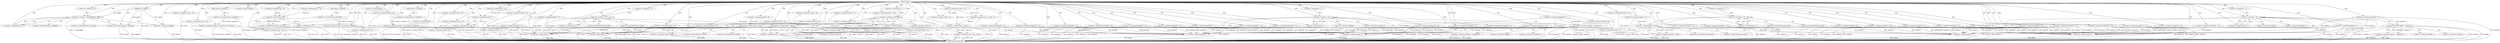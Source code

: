 digraph qof {  
"184467440738075614" [label = "(METHOD,qof)" ]
"184467440738076124" [label = "(METHOD_RETURN,void)" ]
"184467440738075615" [label = "(PARAM,char* thgfidp)" ]
"184467440738075618" [label = "(<operator>.assignment,qin = 44)" ]
"184467440738075625" [label = "(<operator>.assignment,jyzuv = 35)" ]
"184467440738075629" [label = "(<operator>.assignment,i=0)" ]
"184467440738075632" [label = "(<operator>.lessThan,i < sizeof(thgfidp))" ]
"184467440738075634" [label = "(<operator>.sizeOf,sizeof(thgfidp))" ]
"184467440738075636" [label = "(<operator>.postIncrement,i++)" ]
"184467440738075639" [label = "(<operator>.assignment,myiyyj[i] = thgfidp[i])" ]
"184467440738075647" [label = "(<operator>.assignment,ajfse = (int*)calloc(4, sizeof(int)))" ]
"184467440738075649" [label = "(<operator>.cast,(int*)calloc(4, sizeof(int)))" ]
"184467440738075651" [label = "(calloc,calloc(4, sizeof(int)))" ]
"184467440738075653" [label = "(<operator>.sizeOf,sizeof(int))" ]
"184467440738075655" [label = "(<operator>.assignment,sml[0] = 28)" ]
"184467440738075661" [label = "(<operator>.assignment,ajfse[0] = 12)" ]
"184467440738075667" [label = "(<operator>.assignment,sml[1] = 28)" ]
"184467440738075672" [label = "(<operator>.assignment,sml[2] = 58)" ]
"184467440738075677" [label = "(<operator>.assignment,ksse[0] = 31)" ]
"184467440738075682" [label = "(<operator>.assignment,ajfse[1] = 22)" ]
"184467440738075687" [label = "(<operator>.assignment,gxnfgyp = (int*)calloc(14, sizeof(int)))" ]
"184467440738075689" [label = "(<operator>.cast,(int*)calloc(14, sizeof(int)))" ]
"184467440738075691" [label = "(calloc,calloc(14, sizeof(int)))" ]
"184467440738075693" [label = "(<operator>.sizeOf,sizeof(int))" ]
"184467440738075696" [label = "(<operator>.assignment,pjx = 19)" ]
"184467440738075700" [label = "(<operator>.assignment,gxnfgyp[0] = 7)" ]
"184467440738075705" [label = "(<operator>.assignment,sml[3] = 3)" ]
"184467440738075710" [label = "(<operator>.assignment,memfof = jyzuv / pjx)" ]
"184467440738075712" [label = "(<operator>.division,jyzuv / pjx)" ]
"184467440738075716" [label = "(<operator>.assignment,gxnfgyp[1] = 15)" ]
"184467440738075721" [label = "(<operator>.assignment,jyzuv = pjx + 6)" ]
"184467440738075723" [label = "(<operator>.addition,pjx + 6)" ]
"184467440738075726" [label = "(<operator>.assignment,ksse[1] = 35)" ]
"184467440738075731" [label = "(<operator>.assignment,apzldjv = (int*)calloc(15, sizeof(int)))" ]
"184467440738075733" [label = "(<operator>.cast,(int*)calloc(15, sizeof(int)))" ]
"184467440738075735" [label = "(calloc,calloc(15, sizeof(int)))" ]
"184467440738075737" [label = "(<operator>.sizeOf,sizeof(int))" ]
"184467440738075739" [label = "(<operator>.assignment,sml[4] = 48)" ]
"184467440738075744" [label = "(<operator>.assignment,gxnfgyp[2] = 54)" ]
"184467440738075749" [label = "(<operator>.assignment,sml[5] = 60)" ]
"184467440738075754" [label = "(<operator>.assignment,gxnfgyp[3] = 7)" ]
"184467440738075759" [label = "(<operator>.assignment,apzldjv[0] = 32)" ]
"184467440738075764" [label = "(<operator>.assignment,ksse[2] = 97)" ]
"184467440738075769" [label = "(<operator>.assignment,gxnfgyp[4] = 32)" ]
"184467440738075774" [label = "(<operator>.assignment,apzldjv[1] = 63)" ]
"184467440738075779" [label = "(<operator>.assignment,ksse[3] = 17)" ]
"184467440738075784" [label = "(<operator>.assignment,apzldjv[2] = 6)" ]
"184467440738075789" [label = "(<operator>.assignment,sml[6] = 39)" ]
"184467440738075795" [label = "(<operator>.assignment,cuvpur = 23)" ]
"184467440738075798" [label = "(<operator>.assignment,ajfse[2] = 80)" ]
"184467440738075803" [label = "(<operator>.assignment,sml[7] = 39)" ]
"184467440738075808" [label = "(<operator>.assignment,sml[8] = 48)" ]
"184467440738075813" [label = "(<operator>.assignment,sml[9] = 40)" ]
"184467440738075818" [label = "(<operator>.assignment,sml[10] = 26)" ]
"184467440738075823" [label = "(<operator>.assignment,ksse[4] = 83)" ]
"184467440738075828" [label = "(<operator>.assignment,ksse[5] = 11)" ]
"184467440738075833" [label = "(<operator>.assignment,apzldjv[3] = 39)" ]
"184467440738075838" [label = "(<operator>.assignment,sml[11] = 86)" ]
"184467440738075843" [label = "(<operator>.assignment,gxnfgyp[5] = 64)" ]
"184467440738075848" [label = "(<operator>.assignment,gxnfgyp[6] = 59)" ]
"184467440738075853" [label = "(<operator>.assignment,apzldjv[4] = 24)" ]
"184467440738075858" [label = "(<operator>.assignment,ksse[6] = 34)" ]
"184467440738075863" [label = "(<operator>.assignment,ksse[7] = 100)" ]
"184467440738075870" [label = "(<operator>.assignment,i = 1)" ]
"184467440738075873" [label = "(<operator>.lessThan,i < 12)" ]
"184467440738075876" [label = "(<operator>.postIncrement,i++)" ]
"184467440738075880" [label = "(<operator>.lessThan,sml[0] < sml[i])" ]
"184467440738075888" [label = "(<operator>.assignment,sml[0] = sml[i])" ]
"184467440738075895" [label = "(<operator>.assignment,ajfse[3] = 41)" ]
"184467440738075900" [label = "(<operator>.assignment,apzldjv[5] = 35)" ]
"184467440738075905" [label = "(<operator>.assignment,gxnfgyp[7] = 70)" ]
"184467440738075911" [label = "(<operator>.assignment,ksse[8] = 85)" ]
"184467440738075916" [label = "(<operator>.assignment,ksse[9] = 67)" ]
"184467440738075923" [label = "(<operator>.assignment,i = 1)" ]
"184467440738075926" [label = "(<operator>.lessThan,i < 4)" ]
"184467440738075929" [label = "(<operator>.postIncrement,i++)" ]
"184467440738075933" [label = "(<operator>.lessThan,*ajfse < *(ajfse+i))" ]
"184467440738075937" [label = "(<operator>.addition,ajfse+i)" ]
"184467440738075941" [label = "(<operator>.assignment,*ajfse = *(ajfse+i))" ]
"184467440738075945" [label = "(<operator>.addition,ajfse+i)" ]
"184467440738075948" [label = "(<operator>.assignment,qin = qin * 2)" ]
"184467440738075950" [label = "(<operator>.multiplication,qin * 2)" ]
"184467440738075953" [label = "(<operator>.assignment,apzldjv[6] = 35)" ]
"184467440738075958" [label = "(<operator>.assignment,gxnfgyp[8] = 19)" ]
"184467440738075963" [label = "(<operator>.assignment,gxnfgyp[9] = 31)" ]
"184467440738075968" [label = "(<operator>.assignment,gxnfgyp[10] = 25)" ]
"184467440738075973" [label = "(<operator>.assignment,gxnfgyp[11] = 29)" ]
"184467440738075978" [label = "(<operator>.assignment,gxnfgyp[12] = 98)" ]
"184467440738075983" [label = "(<operator>.assignment,gxnfgyp[13] = 12)" ]
"184467440738075988" [label = "(<operator>.assignment,qin = cuvpur + 6)" ]
"184467440738075990" [label = "(<operator>.addition,cuvpur + 6)" ]
"184467440738075993" [label = "(<operator>.assignment,tvlsjz = qin - cuvpur)" ]
"184467440738075995" [label = "(<operator>.subtraction,qin - cuvpur)" ]
"184467440738076000" [label = "(<operator>.assignment,i = 1)" ]
"184467440738076003" [label = "(<operator>.lessThan,i < 14)" ]
"184467440738076006" [label = "(<operator>.postIncrement,i++)" ]
"184467440738076010" [label = "(<operator>.lessThan,*gxnfgyp < *(gxnfgyp+i))" ]
"184467440738076014" [label = "(<operator>.addition,gxnfgyp+i)" ]
"184467440738076018" [label = "(<operator>.assignment,*gxnfgyp = *(gxnfgyp+i))" ]
"184467440738076022" [label = "(<operator>.addition,gxnfgyp+i)" ]
"184467440738076025" [label = "(<operator>.assignment,apzldjv[7] = 86)" ]
"184467440738076030" [label = "(<operator>.assignment,ksse[10] = 14)" ]
"184467440738076035" [label = "(<operator>.assignment,apzldjv[8] = 8)" ]
"184467440738076040" [label = "(<operator>.assignment,apzldjv[9] = 65)" ]
"184467440738076045" [label = "(<operator>.assignment,apzldjv[10] = 89)" ]
"184467440738076052" [label = "(<operator>.assignment,i = 1)" ]
"184467440738076055" [label = "(<operator>.lessThan,i < 11)" ]
"184467440738076058" [label = "(<operator>.postIncrement,i++)" ]
"184467440738076062" [label = "(<operator>.lessThan,ksse[0] < ksse[i])" ]
"184467440738076070" [label = "(<operator>.assignment,ksse[0] = ksse[i])" ]
"184467440738076077" [label = "(<operator>.assignment,apzldjv[11] = 82)" ]
"184467440738076082" [label = "(<operator>.assignment,apzldjv[12] = 22)" ]
"184467440738076087" [label = "(<operator>.assignment,apzldjv[13] = 74)" ]
"184467440738076092" [label = "(<operator>.assignment,apzldjv[14] = 26)" ]
"184467440738076099" [label = "(<operator>.assignment,i = 1)" ]
"184467440738076102" [label = "(<operator>.lessThan,i < 15)" ]
"184467440738076105" [label = "(<operator>.postIncrement,i++)" ]
"184467440738076109" [label = "(<operator>.lessThan,*apzldjv < *(apzldjv+i))" ]
"184467440738076113" [label = "(<operator>.addition,apzldjv+i)" ]
"184467440738076117" [label = "(<operator>.assignment,*apzldjv = *(apzldjv+i))" ]
"184467440738076121" [label = "(<operator>.addition,apzldjv+i)" ]
"184467440738075640" [label = "(<operator>.indirectIndexAccess,myiyyj[i])" ]
"184467440738075643" [label = "(<operator>.indirectIndexAccess,thgfidp[i])" ]
"184467440738075881" [label = "(<operator>.indirectIndexAccess,sml[0])" ]
"184467440738075884" [label = "(<operator>.indirectIndexAccess,sml[i])" ]
"184467440738075889" [label = "(<operator>.indirectIndexAccess,sml[0])" ]
"184467440738075892" [label = "(<operator>.indirectIndexAccess,sml[i])" ]
"184467440738075934" [label = "(<operator>.indirection,*ajfse)" ]
"184467440738075936" [label = "(<operator>.indirection,*(ajfse+i))" ]
"184467440738075942" [label = "(<operator>.indirection,*ajfse)" ]
"184467440738075944" [label = "(<operator>.indirection,*(ajfse+i))" ]
"184467440738076011" [label = "(<operator>.indirection,*gxnfgyp)" ]
"184467440738076013" [label = "(<operator>.indirection,*(gxnfgyp+i))" ]
"184467440738076019" [label = "(<operator>.indirection,*gxnfgyp)" ]
"184467440738076021" [label = "(<operator>.indirection,*(gxnfgyp+i))" ]
"184467440738076063" [label = "(<operator>.indirectIndexAccess,ksse[0])" ]
"184467440738076066" [label = "(<operator>.indirectIndexAccess,ksse[i])" ]
"184467440738076071" [label = "(<operator>.indirectIndexAccess,ksse[0])" ]
"184467440738076074" [label = "(<operator>.indirectIndexAccess,ksse[i])" ]
"184467440738076110" [label = "(<operator>.indirection,*apzldjv)" ]
"184467440738076112" [label = "(<operator>.indirection,*(apzldjv+i))" ]
"184467440738076118" [label = "(<operator>.indirection,*apzldjv)" ]
"184467440738076120" [label = "(<operator>.indirection,*(apzldjv+i))" ]
  "184467440738076035" -> "184467440738076124"  [ label = "DDG: apzldjv[8]"] 
  "184467440738076030" -> "184467440738076124"  [ label = "DDG: ksse[10]"] 
  "184467440738076062" -> "184467440738076124"  [ label = "DDG: ksse[0]"] 
  "184467440738075726" -> "184467440738076124"  [ label = "DDG: ksse[1]"] 
  "184467440738076102" -> "184467440738076124"  [ label = "DDG: i"] 
  "184467440738076014" -> "184467440738076124"  [ label = "DDG: gxnfgyp"] 
  "184467440738075843" -> "184467440738076124"  [ label = "DDG: gxnfgyp[5]"] 
  "184467440738076077" -> "184467440738076124"  [ label = "DDG: apzldjv[11]"] 
  "184467440738075764" -> "184467440738076124"  [ label = "DDG: ksse[2]"] 
  "184467440738076025" -> "184467440738076124"  [ label = "DDG: apzldjv[7]"] 
  "184467440738075632" -> "184467440738076124"  [ label = "DDG: i < sizeof(thgfidp)"] 
  "184467440738075721" -> "184467440738076124"  [ label = "DDG: jyzuv"] 
  "184467440738075880" -> "184467440738076124"  [ label = "DDG: sml[0]"] 
  "184467440738075833" -> "184467440738076124"  [ label = "DDG: apzldjv[3]"] 
  "184467440738075838" -> "184467440738076124"  [ label = "DDG: sml[11]"] 
  "184467440738075933" -> "184467440738076124"  [ label = "DDG: *ajfse < *(ajfse+i)"] 
  "184467440738075873" -> "184467440738076124"  [ label = "DDG: i < 12"] 
  "184467440738075978" -> "184467440738076124"  [ label = "DDG: gxnfgyp[12]"] 
  "184467440738075687" -> "184467440738076124"  [ label = "DDG: (int*)calloc(14, sizeof(int))"] 
  "184467440738075661" -> "184467440738076124"  [ label = "DDG: ajfse[0]"] 
  "184467440738076010" -> "184467440738076124"  [ label = "DDG: *(gxnfgyp+i)"] 
  "184467440738075769" -> "184467440738076124"  [ label = "DDG: gxnfgyp[4]"] 
  "184467440738075973" -> "184467440738076124"  [ label = "DDG: gxnfgyp[11]"] 
  "184467440738075700" -> "184467440738076124"  [ label = "DDG: gxnfgyp[0]"] 
  "184467440738075639" -> "184467440738076124"  [ label = "DDG: myiyyj[i]"] 
  "184467440738075710" -> "184467440738076124"  [ label = "DDG: memfof"] 
  "184467440738076018" -> "184467440738076124"  [ label = "DDG: *gxnfgyp"] 
  "184467440738075945" -> "184467440738076124"  [ label = "DDG: ajfse"] 
  "184467440738075995" -> "184467440738076124"  [ label = "DDG: qin"] 
  "184467440738075895" -> "184467440738076124"  [ label = "DDG: ajfse[3]"] 
  "184467440738076092" -> "184467440738076124"  [ label = "DDG: apzldjv[14]"] 
  "184467440738075823" -> "184467440738076124"  [ label = "DDG: ksse[4]"] 
  "184467440738075853" -> "184467440738076124"  [ label = "DDG: apzldjv[4]"] 
  "184467440738075808" -> "184467440738076124"  [ label = "DDG: sml[8]"] 
  "184467440738075733" -> "184467440738076124"  [ label = "DDG: calloc(15, sizeof(int))"] 
  "184467440738076109" -> "184467440738076124"  [ label = "DDG: *(apzldjv+i)"] 
  "184467440738075667" -> "184467440738076124"  [ label = "DDG: sml[1]"] 
  "184467440738075995" -> "184467440738076124"  [ label = "DDG: cuvpur"] 
  "184467440738076102" -> "184467440738076124"  [ label = "DDG: i < 15"] 
  "184467440738075716" -> "184467440738076124"  [ label = "DDG: gxnfgyp[1]"] 
  "184467440738075905" -> "184467440738076124"  [ label = "DDG: gxnfgyp[7]"] 
  "184467440738076113" -> "184467440738076124"  [ label = "DDG: apzldjv"] 
  "184467440738076070" -> "184467440738076124"  [ label = "DDG: ksse[0]"] 
  "184467440738075900" -> "184467440738076124"  [ label = "DDG: apzldjv[5]"] 
  "184467440738075649" -> "184467440738076124"  [ label = "DDG: calloc(4, sizeof(int))"] 
  "184467440738076022" -> "184467440738076124"  [ label = "DDG: gxnfgyp"] 
  "184467440738075948" -> "184467440738076124"  [ label = "DDG: qin * 2"] 
  "184467440738075941" -> "184467440738076124"  [ label = "DDG: *ajfse"] 
  "184467440738075968" -> "184467440738076124"  [ label = "DDG: gxnfgyp[10]"] 
  "184467440738075731" -> "184467440738076124"  [ label = "DDG: apzldjv"] 
  "184467440738075933" -> "184467440738076124"  [ label = "DDG: *(ajfse+i)"] 
  "184467440738075647" -> "184467440738076124"  [ label = "DDG: (int*)calloc(4, sizeof(int))"] 
  "184467440738075672" -> "184467440738076124"  [ label = "DDG: sml[2]"] 
  "184467440738075858" -> "184467440738076124"  [ label = "DDG: ksse[6]"] 
  "184467440738075848" -> "184467440738076124"  [ label = "DDG: gxnfgyp[6]"] 
  "184467440738076010" -> "184467440738076124"  [ label = "DDG: *gxnfgyp < *(gxnfgyp+i)"] 
  "184467440738076018" -> "184467440738076124"  [ label = "DDG: *(gxnfgyp+i)"] 
  "184467440738076062" -> "184467440738076124"  [ label = "DDG: ksse[0] < ksse[i]"] 
  "184467440738075953" -> "184467440738076124"  [ label = "DDG: apzldjv[6]"] 
  "184467440738076003" -> "184467440738076124"  [ label = "DDG: i < 14"] 
  "184467440738075705" -> "184467440738076124"  [ label = "DDG: sml[3]"] 
  "184467440738076055" -> "184467440738076124"  [ label = "DDG: i < 11"] 
  "184467440738076045" -> "184467440738076124"  [ label = "DDG: apzldjv[10]"] 
  "184467440738075941" -> "184467440738076124"  [ label = "DDG: *(ajfse+i)"] 
  "184467440738075926" -> "184467440738076124"  [ label = "DDG: i < 4"] 
  "184467440738075721" -> "184467440738076124"  [ label = "DDG: pjx + 6"] 
  "184467440738076121" -> "184467440738076124"  [ label = "DDG: apzldjv"] 
  "184467440738075937" -> "184467440738076124"  [ label = "DDG: ajfse"] 
  "184467440738075647" -> "184467440738076124"  [ label = "DDG: ajfse"] 
  "184467440738075963" -> "184467440738076124"  [ label = "DDG: gxnfgyp[9]"] 
  "184467440738075739" -> "184467440738076124"  [ label = "DDG: sml[4]"] 
  "184467440738075759" -> "184467440738076124"  [ label = "DDG: apzldjv[0]"] 
  "184467440738075744" -> "184467440738076124"  [ label = "DDG: gxnfgyp[2]"] 
  "184467440738075863" -> "184467440738076124"  [ label = "DDG: ksse[7]"] 
  "184467440738075813" -> "184467440738076124"  [ label = "DDG: sml[9]"] 
  "184467440738075916" -> "184467440738076124"  [ label = "DDG: ksse[9]"] 
  "184467440738076109" -> "184467440738076124"  [ label = "DDG: *apzldjv"] 
  "184467440738075933" -> "184467440738076124"  [ label = "DDG: *ajfse"] 
  "184467440738075655" -> "184467440738076124"  [ label = "DDG: sml[0]"] 
  "184467440738075710" -> "184467440738076124"  [ label = "DDG: jyzuv / pjx"] 
  "184467440738076040" -> "184467440738076124"  [ label = "DDG: apzldjv[9]"] 
  "184467440738076010" -> "184467440738076124"  [ label = "DDG: *gxnfgyp"] 
  "184467440738075639" -> "184467440738076124"  [ label = "DDG: thgfidp[i]"] 
  "184467440738075789" -> "184467440738076124"  [ label = "DDG: sml[6]"] 
  "184467440738075737" -> "184467440738076124"  [ label = "DDG: int"] 
  "184467440738075723" -> "184467440738076124"  [ label = "DDG: pjx"] 
  "184467440738075687" -> "184467440738076124"  [ label = "DDG: gxnfgyp"] 
  "184467440738075880" -> "184467440738076124"  [ label = "DDG: sml[i]"] 
  "184467440738075911" -> "184467440738076124"  [ label = "DDG: ksse[8]"] 
  "184467440738075988" -> "184467440738076124"  [ label = "DDG: cuvpur + 6"] 
  "184467440738075677" -> "184467440738076124"  [ label = "DDG: ksse[0]"] 
  "184467440738075682" -> "184467440738076124"  [ label = "DDG: ajfse[1]"] 
  "184467440738075731" -> "184467440738076124"  [ label = "DDG: (int*)calloc(15, sizeof(int))"] 
  "184467440738076087" -> "184467440738076124"  [ label = "DDG: apzldjv[13]"] 
  "184467440738076117" -> "184467440738076124"  [ label = "DDG: *(apzldjv+i)"] 
  "184467440738075689" -> "184467440738076124"  [ label = "DDG: calloc(14, sizeof(int))"] 
  "184467440738076062" -> "184467440738076124"  [ label = "DDG: ksse[i]"] 
  "184467440738075993" -> "184467440738076124"  [ label = "DDG: tvlsjz"] 
  "184467440738075754" -> "184467440738076124"  [ label = "DDG: gxnfgyp[3]"] 
  "184467440738075615" -> "184467440738076124"  [ label = "DDG: thgfidp"] 
  "184467440738075818" -> "184467440738076124"  [ label = "DDG: sml[10]"] 
  "184467440738075993" -> "184467440738076124"  [ label = "DDG: qin - cuvpur"] 
  "184467440738076109" -> "184467440738076124"  [ label = "DDG: *apzldjv < *(apzldjv+i)"] 
  "184467440738075749" -> "184467440738076124"  [ label = "DDG: sml[5]"] 
  "184467440738075634" -> "184467440738076124"  [ label = "DDG: thgfidp"] 
  "184467440738076117" -> "184467440738076124"  [ label = "DDG: *apzldjv"] 
  "184467440738075784" -> "184467440738076124"  [ label = "DDG: apzldjv[2]"] 
  "184467440738075880" -> "184467440738076124"  [ label = "DDG: sml[0] < sml[i]"] 
  "184467440738075779" -> "184467440738076124"  [ label = "DDG: ksse[3]"] 
  "184467440738075983" -> "184467440738076124"  [ label = "DDG: gxnfgyp[13]"] 
  "184467440738075828" -> "184467440738076124"  [ label = "DDG: ksse[5]"] 
  "184467440738076070" -> "184467440738076124"  [ label = "DDG: ksse[i]"] 
  "184467440738076082" -> "184467440738076124"  [ label = "DDG: apzldjv[12]"] 
  "184467440738075958" -> "184467440738076124"  [ label = "DDG: gxnfgyp[8]"] 
  "184467440738075803" -> "184467440738076124"  [ label = "DDG: sml[7]"] 
  "184467440738075888" -> "184467440738076124"  [ label = "DDG: sml[i]"] 
  "184467440738075798" -> "184467440738076124"  [ label = "DDG: ajfse[2]"] 
  "184467440738075888" -> "184467440738076124"  [ label = "DDG: sml[0]"] 
  "184467440738075774" -> "184467440738076124"  [ label = "DDG: apzldjv[1]"] 
  "184467440738075614" -> "184467440738075615"  [ label = "DDG: "] 
  "184467440738075614" -> "184467440738075618"  [ label = "DDG: "] 
  "184467440738075614" -> "184467440738075625"  [ label = "DDG: "] 
  "184467440738075614" -> "184467440738075629"  [ label = "DDG: "] 
  "184467440738075636" -> "184467440738075632"  [ label = "DDG: i"] 
  "184467440738075629" -> "184467440738075632"  [ label = "DDG: i"] 
  "184467440738075614" -> "184467440738075632"  [ label = "DDG: "] 
  "184467440738075615" -> "184467440738075632"  [ label = "DDG: thgfidp"] 
  "184467440738075615" -> "184467440738075634"  [ label = "DDG: thgfidp"] 
  "184467440738075614" -> "184467440738075634"  [ label = "DDG: "] 
  "184467440738075632" -> "184467440738075636"  [ label = "DDG: i"] 
  "184467440738075614" -> "184467440738075636"  [ label = "DDG: "] 
  "184467440738075615" -> "184467440738075639"  [ label = "DDG: thgfidp"] 
  "184467440738075614" -> "184467440738075639"  [ label = "DDG: "] 
  "184467440738075649" -> "184467440738075647"  [ label = "DDG: calloc(4, sizeof(int))"] 
  "184467440738075614" -> "184467440738075647"  [ label = "DDG: "] 
  "184467440738075651" -> "184467440738075649"  [ label = "DDG: 4"] 
  "184467440738075614" -> "184467440738075651"  [ label = "DDG: "] 
  "184467440738075614" -> "184467440738075653"  [ label = "DDG: "] 
  "184467440738075614" -> "184467440738075655"  [ label = "DDG: "] 
  "184467440738075614" -> "184467440738075661"  [ label = "DDG: "] 
  "184467440738075614" -> "184467440738075667"  [ label = "DDG: "] 
  "184467440738075614" -> "184467440738075672"  [ label = "DDG: "] 
  "184467440738075614" -> "184467440738075677"  [ label = "DDG: "] 
  "184467440738075614" -> "184467440738075682"  [ label = "DDG: "] 
  "184467440738075689" -> "184467440738075687"  [ label = "DDG: calloc(14, sizeof(int))"] 
  "184467440738075614" -> "184467440738075687"  [ label = "DDG: "] 
  "184467440738075691" -> "184467440738075689"  [ label = "DDG: 14"] 
  "184467440738075614" -> "184467440738075691"  [ label = "DDG: "] 
  "184467440738075614" -> "184467440738075693"  [ label = "DDG: "] 
  "184467440738075614" -> "184467440738075696"  [ label = "DDG: "] 
  "184467440738075614" -> "184467440738075700"  [ label = "DDG: "] 
  "184467440738075614" -> "184467440738075705"  [ label = "DDG: "] 
  "184467440738075712" -> "184467440738075710"  [ label = "DDG: jyzuv"] 
  "184467440738075712" -> "184467440738075710"  [ label = "DDG: pjx"] 
  "184467440738075614" -> "184467440738075710"  [ label = "DDG: "] 
  "184467440738075625" -> "184467440738075712"  [ label = "DDG: jyzuv"] 
  "184467440738075614" -> "184467440738075712"  [ label = "DDG: "] 
  "184467440738075696" -> "184467440738075712"  [ label = "DDG: pjx"] 
  "184467440738075614" -> "184467440738075716"  [ label = "DDG: "] 
  "184467440738075712" -> "184467440738075721"  [ label = "DDG: pjx"] 
  "184467440738075614" -> "184467440738075721"  [ label = "DDG: "] 
  "184467440738075712" -> "184467440738075723"  [ label = "DDG: pjx"] 
  "184467440738075614" -> "184467440738075723"  [ label = "DDG: "] 
  "184467440738075614" -> "184467440738075726"  [ label = "DDG: "] 
  "184467440738075733" -> "184467440738075731"  [ label = "DDG: calloc(15, sizeof(int))"] 
  "184467440738075614" -> "184467440738075731"  [ label = "DDG: "] 
  "184467440738075735" -> "184467440738075733"  [ label = "DDG: 15"] 
  "184467440738075614" -> "184467440738075735"  [ label = "DDG: "] 
  "184467440738075614" -> "184467440738075737"  [ label = "DDG: "] 
  "184467440738075614" -> "184467440738075739"  [ label = "DDG: "] 
  "184467440738075614" -> "184467440738075744"  [ label = "DDG: "] 
  "184467440738075614" -> "184467440738075749"  [ label = "DDG: "] 
  "184467440738075614" -> "184467440738075754"  [ label = "DDG: "] 
  "184467440738075614" -> "184467440738075759"  [ label = "DDG: "] 
  "184467440738075614" -> "184467440738075764"  [ label = "DDG: "] 
  "184467440738075614" -> "184467440738075769"  [ label = "DDG: "] 
  "184467440738075614" -> "184467440738075774"  [ label = "DDG: "] 
  "184467440738075614" -> "184467440738075779"  [ label = "DDG: "] 
  "184467440738075614" -> "184467440738075784"  [ label = "DDG: "] 
  "184467440738075614" -> "184467440738075789"  [ label = "DDG: "] 
  "184467440738075614" -> "184467440738075795"  [ label = "DDG: "] 
  "184467440738075614" -> "184467440738075798"  [ label = "DDG: "] 
  "184467440738075614" -> "184467440738075803"  [ label = "DDG: "] 
  "184467440738075614" -> "184467440738075808"  [ label = "DDG: "] 
  "184467440738075614" -> "184467440738075813"  [ label = "DDG: "] 
  "184467440738075614" -> "184467440738075818"  [ label = "DDG: "] 
  "184467440738075614" -> "184467440738075823"  [ label = "DDG: "] 
  "184467440738075614" -> "184467440738075828"  [ label = "DDG: "] 
  "184467440738075614" -> "184467440738075833"  [ label = "DDG: "] 
  "184467440738075614" -> "184467440738075838"  [ label = "DDG: "] 
  "184467440738075614" -> "184467440738075843"  [ label = "DDG: "] 
  "184467440738075614" -> "184467440738075848"  [ label = "DDG: "] 
  "184467440738075614" -> "184467440738075853"  [ label = "DDG: "] 
  "184467440738075614" -> "184467440738075858"  [ label = "DDG: "] 
  "184467440738075614" -> "184467440738075863"  [ label = "DDG: "] 
  "184467440738075614" -> "184467440738075870"  [ label = "DDG: "] 
  "184467440738075876" -> "184467440738075873"  [ label = "DDG: i"] 
  "184467440738075870" -> "184467440738075873"  [ label = "DDG: i"] 
  "184467440738075614" -> "184467440738075873"  [ label = "DDG: "] 
  "184467440738075873" -> "184467440738075876"  [ label = "DDG: i"] 
  "184467440738075614" -> "184467440738075876"  [ label = "DDG: "] 
  "184467440738075655" -> "184467440738075880"  [ label = "DDG: sml[0]"] 
  "184467440738075888" -> "184467440738075880"  [ label = "DDG: sml[0]"] 
  "184467440738075880" -> "184467440738075888"  [ label = "DDG: sml[i]"] 
  "184467440738075614" -> "184467440738075895"  [ label = "DDG: "] 
  "184467440738075614" -> "184467440738075900"  [ label = "DDG: "] 
  "184467440738075614" -> "184467440738075905"  [ label = "DDG: "] 
  "184467440738075614" -> "184467440738075911"  [ label = "DDG: "] 
  "184467440738075614" -> "184467440738075916"  [ label = "DDG: "] 
  "184467440738075614" -> "184467440738075923"  [ label = "DDG: "] 
  "184467440738075923" -> "184467440738075926"  [ label = "DDG: i"] 
  "184467440738075929" -> "184467440738075926"  [ label = "DDG: i"] 
  "184467440738075614" -> "184467440738075926"  [ label = "DDG: "] 
  "184467440738075614" -> "184467440738075929"  [ label = "DDG: "] 
  "184467440738075926" -> "184467440738075929"  [ label = "DDG: i"] 
  "184467440738075661" -> "184467440738075933"  [ label = "DDG: ajfse[0]"] 
  "184467440738075941" -> "184467440738075933"  [ label = "DDG: *ajfse"] 
  "184467440738075661" -> "184467440738075937"  [ label = "DDG: ajfse[0]"] 
  "184467440738075895" -> "184467440738075937"  [ label = "DDG: ajfse[3]"] 
  "184467440738075647" -> "184467440738075937"  [ label = "DDG: ajfse"] 
  "184467440738075682" -> "184467440738075937"  [ label = "DDG: ajfse[1]"] 
  "184467440738075798" -> "184467440738075937"  [ label = "DDG: ajfse[2]"] 
  "184467440738075614" -> "184467440738075937"  [ label = "DDG: "] 
  "184467440738075926" -> "184467440738075937"  [ label = "DDG: i"] 
  "184467440738075933" -> "184467440738075941"  [ label = "DDG: *(ajfse+i)"] 
  "184467440738075661" -> "184467440738075945"  [ label = "DDG: ajfse[0]"] 
  "184467440738075895" -> "184467440738075945"  [ label = "DDG: ajfse[3]"] 
  "184467440738075682" -> "184467440738075945"  [ label = "DDG: ajfse[1]"] 
  "184467440738075798" -> "184467440738075945"  [ label = "DDG: ajfse[2]"] 
  "184467440738075614" -> "184467440738075945"  [ label = "DDG: "] 
  "184467440738075647" -> "184467440738075945"  [ label = "DDG: ajfse"] 
  "184467440738075926" -> "184467440738075945"  [ label = "DDG: i"] 
  "184467440738075950" -> "184467440738075948"  [ label = "DDG: qin"] 
  "184467440738075950" -> "184467440738075948"  [ label = "DDG: 2"] 
  "184467440738075614" -> "184467440738075948"  [ label = "DDG: "] 
  "184467440738075618" -> "184467440738075950"  [ label = "DDG: qin"] 
  "184467440738075614" -> "184467440738075950"  [ label = "DDG: "] 
  "184467440738075614" -> "184467440738075953"  [ label = "DDG: "] 
  "184467440738075614" -> "184467440738075958"  [ label = "DDG: "] 
  "184467440738075614" -> "184467440738075963"  [ label = "DDG: "] 
  "184467440738075614" -> "184467440738075968"  [ label = "DDG: "] 
  "184467440738075614" -> "184467440738075973"  [ label = "DDG: "] 
  "184467440738075614" -> "184467440738075978"  [ label = "DDG: "] 
  "184467440738075614" -> "184467440738075983"  [ label = "DDG: "] 
  "184467440738075795" -> "184467440738075988"  [ label = "DDG: cuvpur"] 
  "184467440738075614" -> "184467440738075988"  [ label = "DDG: "] 
  "184467440738075795" -> "184467440738075990"  [ label = "DDG: cuvpur"] 
  "184467440738075614" -> "184467440738075990"  [ label = "DDG: "] 
  "184467440738075995" -> "184467440738075993"  [ label = "DDG: qin"] 
  "184467440738075995" -> "184467440738075993"  [ label = "DDG: cuvpur"] 
  "184467440738075614" -> "184467440738075993"  [ label = "DDG: "] 
  "184467440738075988" -> "184467440738075995"  [ label = "DDG: qin"] 
  "184467440738075614" -> "184467440738075995"  [ label = "DDG: "] 
  "184467440738075795" -> "184467440738075995"  [ label = "DDG: cuvpur"] 
  "184467440738075614" -> "184467440738076000"  [ label = "DDG: "] 
  "184467440738076006" -> "184467440738076003"  [ label = "DDG: i"] 
  "184467440738076000" -> "184467440738076003"  [ label = "DDG: i"] 
  "184467440738075614" -> "184467440738076003"  [ label = "DDG: "] 
  "184467440738075614" -> "184467440738076006"  [ label = "DDG: "] 
  "184467440738076003" -> "184467440738076006"  [ label = "DDG: i"] 
  "184467440738075700" -> "184467440738076010"  [ label = "DDG: gxnfgyp[0]"] 
  "184467440738076018" -> "184467440738076010"  [ label = "DDG: *gxnfgyp"] 
  "184467440738075843" -> "184467440738076014"  [ label = "DDG: gxnfgyp[5]"] 
  "184467440738075848" -> "184467440738076014"  [ label = "DDG: gxnfgyp[6]"] 
  "184467440738075963" -> "184467440738076014"  [ label = "DDG: gxnfgyp[9]"] 
  "184467440738075744" -> "184467440738076014"  [ label = "DDG: gxnfgyp[2]"] 
  "184467440738075687" -> "184467440738076014"  [ label = "DDG: gxnfgyp"] 
  "184467440738075754" -> "184467440738076014"  [ label = "DDG: gxnfgyp[3]"] 
  "184467440738075983" -> "184467440738076014"  [ label = "DDG: gxnfgyp[13]"] 
  "184467440738075958" -> "184467440738076014"  [ label = "DDG: gxnfgyp[8]"] 
  "184467440738075978" -> "184467440738076014"  [ label = "DDG: gxnfgyp[12]"] 
  "184467440738075769" -> "184467440738076014"  [ label = "DDG: gxnfgyp[4]"] 
  "184467440738075973" -> "184467440738076014"  [ label = "DDG: gxnfgyp[11]"] 
  "184467440738075700" -> "184467440738076014"  [ label = "DDG: gxnfgyp[0]"] 
  "184467440738075716" -> "184467440738076014"  [ label = "DDG: gxnfgyp[1]"] 
  "184467440738075905" -> "184467440738076014"  [ label = "DDG: gxnfgyp[7]"] 
  "184467440738075968" -> "184467440738076014"  [ label = "DDG: gxnfgyp[10]"] 
  "184467440738075614" -> "184467440738076014"  [ label = "DDG: "] 
  "184467440738076003" -> "184467440738076014"  [ label = "DDG: i"] 
  "184467440738076010" -> "184467440738076018"  [ label = "DDG: *(gxnfgyp+i)"] 
  "184467440738075843" -> "184467440738076022"  [ label = "DDG: gxnfgyp[5]"] 
  "184467440738075968" -> "184467440738076022"  [ label = "DDG: gxnfgyp[10]"] 
  "184467440738075848" -> "184467440738076022"  [ label = "DDG: gxnfgyp[6]"] 
  "184467440738075963" -> "184467440738076022"  [ label = "DDG: gxnfgyp[9]"] 
  "184467440738075744" -> "184467440738076022"  [ label = "DDG: gxnfgyp[2]"] 
  "184467440738075754" -> "184467440738076022"  [ label = "DDG: gxnfgyp[3]"] 
  "184467440738075983" -> "184467440738076022"  [ label = "DDG: gxnfgyp[13]"] 
  "184467440738075958" -> "184467440738076022"  [ label = "DDG: gxnfgyp[8]"] 
  "184467440738075978" -> "184467440738076022"  [ label = "DDG: gxnfgyp[12]"] 
  "184467440738075769" -> "184467440738076022"  [ label = "DDG: gxnfgyp[4]"] 
  "184467440738075973" -> "184467440738076022"  [ label = "DDG: gxnfgyp[11]"] 
  "184467440738075700" -> "184467440738076022"  [ label = "DDG: gxnfgyp[0]"] 
  "184467440738075716" -> "184467440738076022"  [ label = "DDG: gxnfgyp[1]"] 
  "184467440738075905" -> "184467440738076022"  [ label = "DDG: gxnfgyp[7]"] 
  "184467440738075614" -> "184467440738076022"  [ label = "DDG: "] 
  "184467440738076003" -> "184467440738076022"  [ label = "DDG: i"] 
  "184467440738075614" -> "184467440738076025"  [ label = "DDG: "] 
  "184467440738075614" -> "184467440738076030"  [ label = "DDG: "] 
  "184467440738075614" -> "184467440738076035"  [ label = "DDG: "] 
  "184467440738075614" -> "184467440738076040"  [ label = "DDG: "] 
  "184467440738075614" -> "184467440738076045"  [ label = "DDG: "] 
  "184467440738075614" -> "184467440738076052"  [ label = "DDG: "] 
  "184467440738076052" -> "184467440738076055"  [ label = "DDG: i"] 
  "184467440738076058" -> "184467440738076055"  [ label = "DDG: i"] 
  "184467440738075614" -> "184467440738076055"  [ label = "DDG: "] 
  "184467440738076055" -> "184467440738076058"  [ label = "DDG: i"] 
  "184467440738075614" -> "184467440738076058"  [ label = "DDG: "] 
  "184467440738076070" -> "184467440738076062"  [ label = "DDG: ksse[0]"] 
  "184467440738075677" -> "184467440738076062"  [ label = "DDG: ksse[0]"] 
  "184467440738076062" -> "184467440738076070"  [ label = "DDG: ksse[i]"] 
  "184467440738075614" -> "184467440738076077"  [ label = "DDG: "] 
  "184467440738075614" -> "184467440738076082"  [ label = "DDG: "] 
  "184467440738075614" -> "184467440738076087"  [ label = "DDG: "] 
  "184467440738075614" -> "184467440738076092"  [ label = "DDG: "] 
  "184467440738075614" -> "184467440738076099"  [ label = "DDG: "] 
  "184467440738076105" -> "184467440738076102"  [ label = "DDG: i"] 
  "184467440738076099" -> "184467440738076102"  [ label = "DDG: i"] 
  "184467440738075614" -> "184467440738076102"  [ label = "DDG: "] 
  "184467440738075614" -> "184467440738076105"  [ label = "DDG: "] 
  "184467440738076102" -> "184467440738076105"  [ label = "DDG: i"] 
  "184467440738075759" -> "184467440738076109"  [ label = "DDG: apzldjv[0]"] 
  "184467440738076117" -> "184467440738076109"  [ label = "DDG: *apzldjv"] 
  "184467440738076035" -> "184467440738076113"  [ label = "DDG: apzldjv[8]"] 
  "184467440738076077" -> "184467440738076113"  [ label = "DDG: apzldjv[11]"] 
  "184467440738076025" -> "184467440738076113"  [ label = "DDG: apzldjv[7]"] 
  "184467440738075833" -> "184467440738076113"  [ label = "DDG: apzldjv[3]"] 
  "184467440738075953" -> "184467440738076113"  [ label = "DDG: apzldjv[6]"] 
  "184467440738076045" -> "184467440738076113"  [ label = "DDG: apzldjv[10]"] 
  "184467440738075759" -> "184467440738076113"  [ label = "DDG: apzldjv[0]"] 
  "184467440738076040" -> "184467440738076113"  [ label = "DDG: apzldjv[9]"] 
  "184467440738076087" -> "184467440738076113"  [ label = "DDG: apzldjv[13]"] 
  "184467440738075784" -> "184467440738076113"  [ label = "DDG: apzldjv[2]"] 
  "184467440738076082" -> "184467440738076113"  [ label = "DDG: apzldjv[12]"] 
  "184467440738075774" -> "184467440738076113"  [ label = "DDG: apzldjv[1]"] 
  "184467440738076092" -> "184467440738076113"  [ label = "DDG: apzldjv[14]"] 
  "184467440738075853" -> "184467440738076113"  [ label = "DDG: apzldjv[4]"] 
  "184467440738075900" -> "184467440738076113"  [ label = "DDG: apzldjv[5]"] 
  "184467440738075731" -> "184467440738076113"  [ label = "DDG: apzldjv"] 
  "184467440738075614" -> "184467440738076113"  [ label = "DDG: "] 
  "184467440738076102" -> "184467440738076113"  [ label = "DDG: i"] 
  "184467440738076109" -> "184467440738076117"  [ label = "DDG: *(apzldjv+i)"] 
  "184467440738076035" -> "184467440738076121"  [ label = "DDG: apzldjv[8]"] 
  "184467440738076077" -> "184467440738076121"  [ label = "DDG: apzldjv[11]"] 
  "184467440738076025" -> "184467440738076121"  [ label = "DDG: apzldjv[7]"] 
  "184467440738075833" -> "184467440738076121"  [ label = "DDG: apzldjv[3]"] 
  "184467440738075900" -> "184467440738076121"  [ label = "DDG: apzldjv[5]"] 
  "184467440738075953" -> "184467440738076121"  [ label = "DDG: apzldjv[6]"] 
  "184467440738076045" -> "184467440738076121"  [ label = "DDG: apzldjv[10]"] 
  "184467440738075759" -> "184467440738076121"  [ label = "DDG: apzldjv[0]"] 
  "184467440738076040" -> "184467440738076121"  [ label = "DDG: apzldjv[9]"] 
  "184467440738076087" -> "184467440738076121"  [ label = "DDG: apzldjv[13]"] 
  "184467440738075784" -> "184467440738076121"  [ label = "DDG: apzldjv[2]"] 
  "184467440738076082" -> "184467440738076121"  [ label = "DDG: apzldjv[12]"] 
  "184467440738075774" -> "184467440738076121"  [ label = "DDG: apzldjv[1]"] 
  "184467440738076092" -> "184467440738076121"  [ label = "DDG: apzldjv[14]"] 
  "184467440738075853" -> "184467440738076121"  [ label = "DDG: apzldjv[4]"] 
  "184467440738075614" -> "184467440738076121"  [ label = "DDG: "] 
  "184467440738076102" -> "184467440738076121"  [ label = "DDG: i"] 
  "184467440738075632" -> "184467440738075639"  [ label = "CDG: "] 
  "184467440738075632" -> "184467440738075636"  [ label = "CDG: "] 
  "184467440738075632" -> "184467440738075634"  [ label = "CDG: "] 
  "184467440738075632" -> "184467440738075632"  [ label = "CDG: "] 
  "184467440738075632" -> "184467440738075643"  [ label = "CDG: "] 
  "184467440738075632" -> "184467440738075640"  [ label = "CDG: "] 
  "184467440738075873" -> "184467440738075880"  [ label = "CDG: "] 
  "184467440738075873" -> "184467440738075876"  [ label = "CDG: "] 
  "184467440738075873" -> "184467440738075873"  [ label = "CDG: "] 
  "184467440738075873" -> "184467440738075884"  [ label = "CDG: "] 
  "184467440738075873" -> "184467440738075881"  [ label = "CDG: "] 
  "184467440738075880" -> "184467440738075892"  [ label = "CDG: "] 
  "184467440738075880" -> "184467440738075889"  [ label = "CDG: "] 
  "184467440738075880" -> "184467440738075888"  [ label = "CDG: "] 
  "184467440738075926" -> "184467440738075926"  [ label = "CDG: "] 
  "184467440738075926" -> "184467440738075933"  [ label = "CDG: "] 
  "184467440738075926" -> "184467440738075934"  [ label = "CDG: "] 
  "184467440738075926" -> "184467440738075929"  [ label = "CDG: "] 
  "184467440738075926" -> "184467440738075937"  [ label = "CDG: "] 
  "184467440738075926" -> "184467440738075936"  [ label = "CDG: "] 
  "184467440738075933" -> "184467440738075944"  [ label = "CDG: "] 
  "184467440738075933" -> "184467440738075941"  [ label = "CDG: "] 
  "184467440738075933" -> "184467440738075942"  [ label = "CDG: "] 
  "184467440738075933" -> "184467440738075945"  [ label = "CDG: "] 
  "184467440738076003" -> "184467440738076006"  [ label = "CDG: "] 
  "184467440738076003" -> "184467440738076003"  [ label = "CDG: "] 
  "184467440738076003" -> "184467440738076013"  [ label = "CDG: "] 
  "184467440738076003" -> "184467440738076014"  [ label = "CDG: "] 
  "184467440738076003" -> "184467440738076011"  [ label = "CDG: "] 
  "184467440738076003" -> "184467440738076010"  [ label = "CDG: "] 
  "184467440738076010" -> "184467440738076021"  [ label = "CDG: "] 
  "184467440738076010" -> "184467440738076022"  [ label = "CDG: "] 
  "184467440738076010" -> "184467440738076019"  [ label = "CDG: "] 
  "184467440738076010" -> "184467440738076018"  [ label = "CDG: "] 
  "184467440738076055" -> "184467440738076055"  [ label = "CDG: "] 
  "184467440738076055" -> "184467440738076063"  [ label = "CDG: "] 
  "184467440738076055" -> "184467440738076062"  [ label = "CDG: "] 
  "184467440738076055" -> "184467440738076058"  [ label = "CDG: "] 
  "184467440738076055" -> "184467440738076066"  [ label = "CDG: "] 
  "184467440738076062" -> "184467440738076071"  [ label = "CDG: "] 
  "184467440738076062" -> "184467440738076070"  [ label = "CDG: "] 
  "184467440738076062" -> "184467440738076074"  [ label = "CDG: "] 
  "184467440738076102" -> "184467440738076113"  [ label = "CDG: "] 
  "184467440738076102" -> "184467440738076112"  [ label = "CDG: "] 
  "184467440738076102" -> "184467440738076102"  [ label = "CDG: "] 
  "184467440738076102" -> "184467440738076109"  [ label = "CDG: "] 
  "184467440738076102" -> "184467440738076110"  [ label = "CDG: "] 
  "184467440738076102" -> "184467440738076105"  [ label = "CDG: "] 
  "184467440738076109" -> "184467440738076117"  [ label = "CDG: "] 
  "184467440738076109" -> "184467440738076118"  [ label = "CDG: "] 
  "184467440738076109" -> "184467440738076121"  [ label = "CDG: "] 
  "184467440738076109" -> "184467440738076120"  [ label = "CDG: "] 
}

